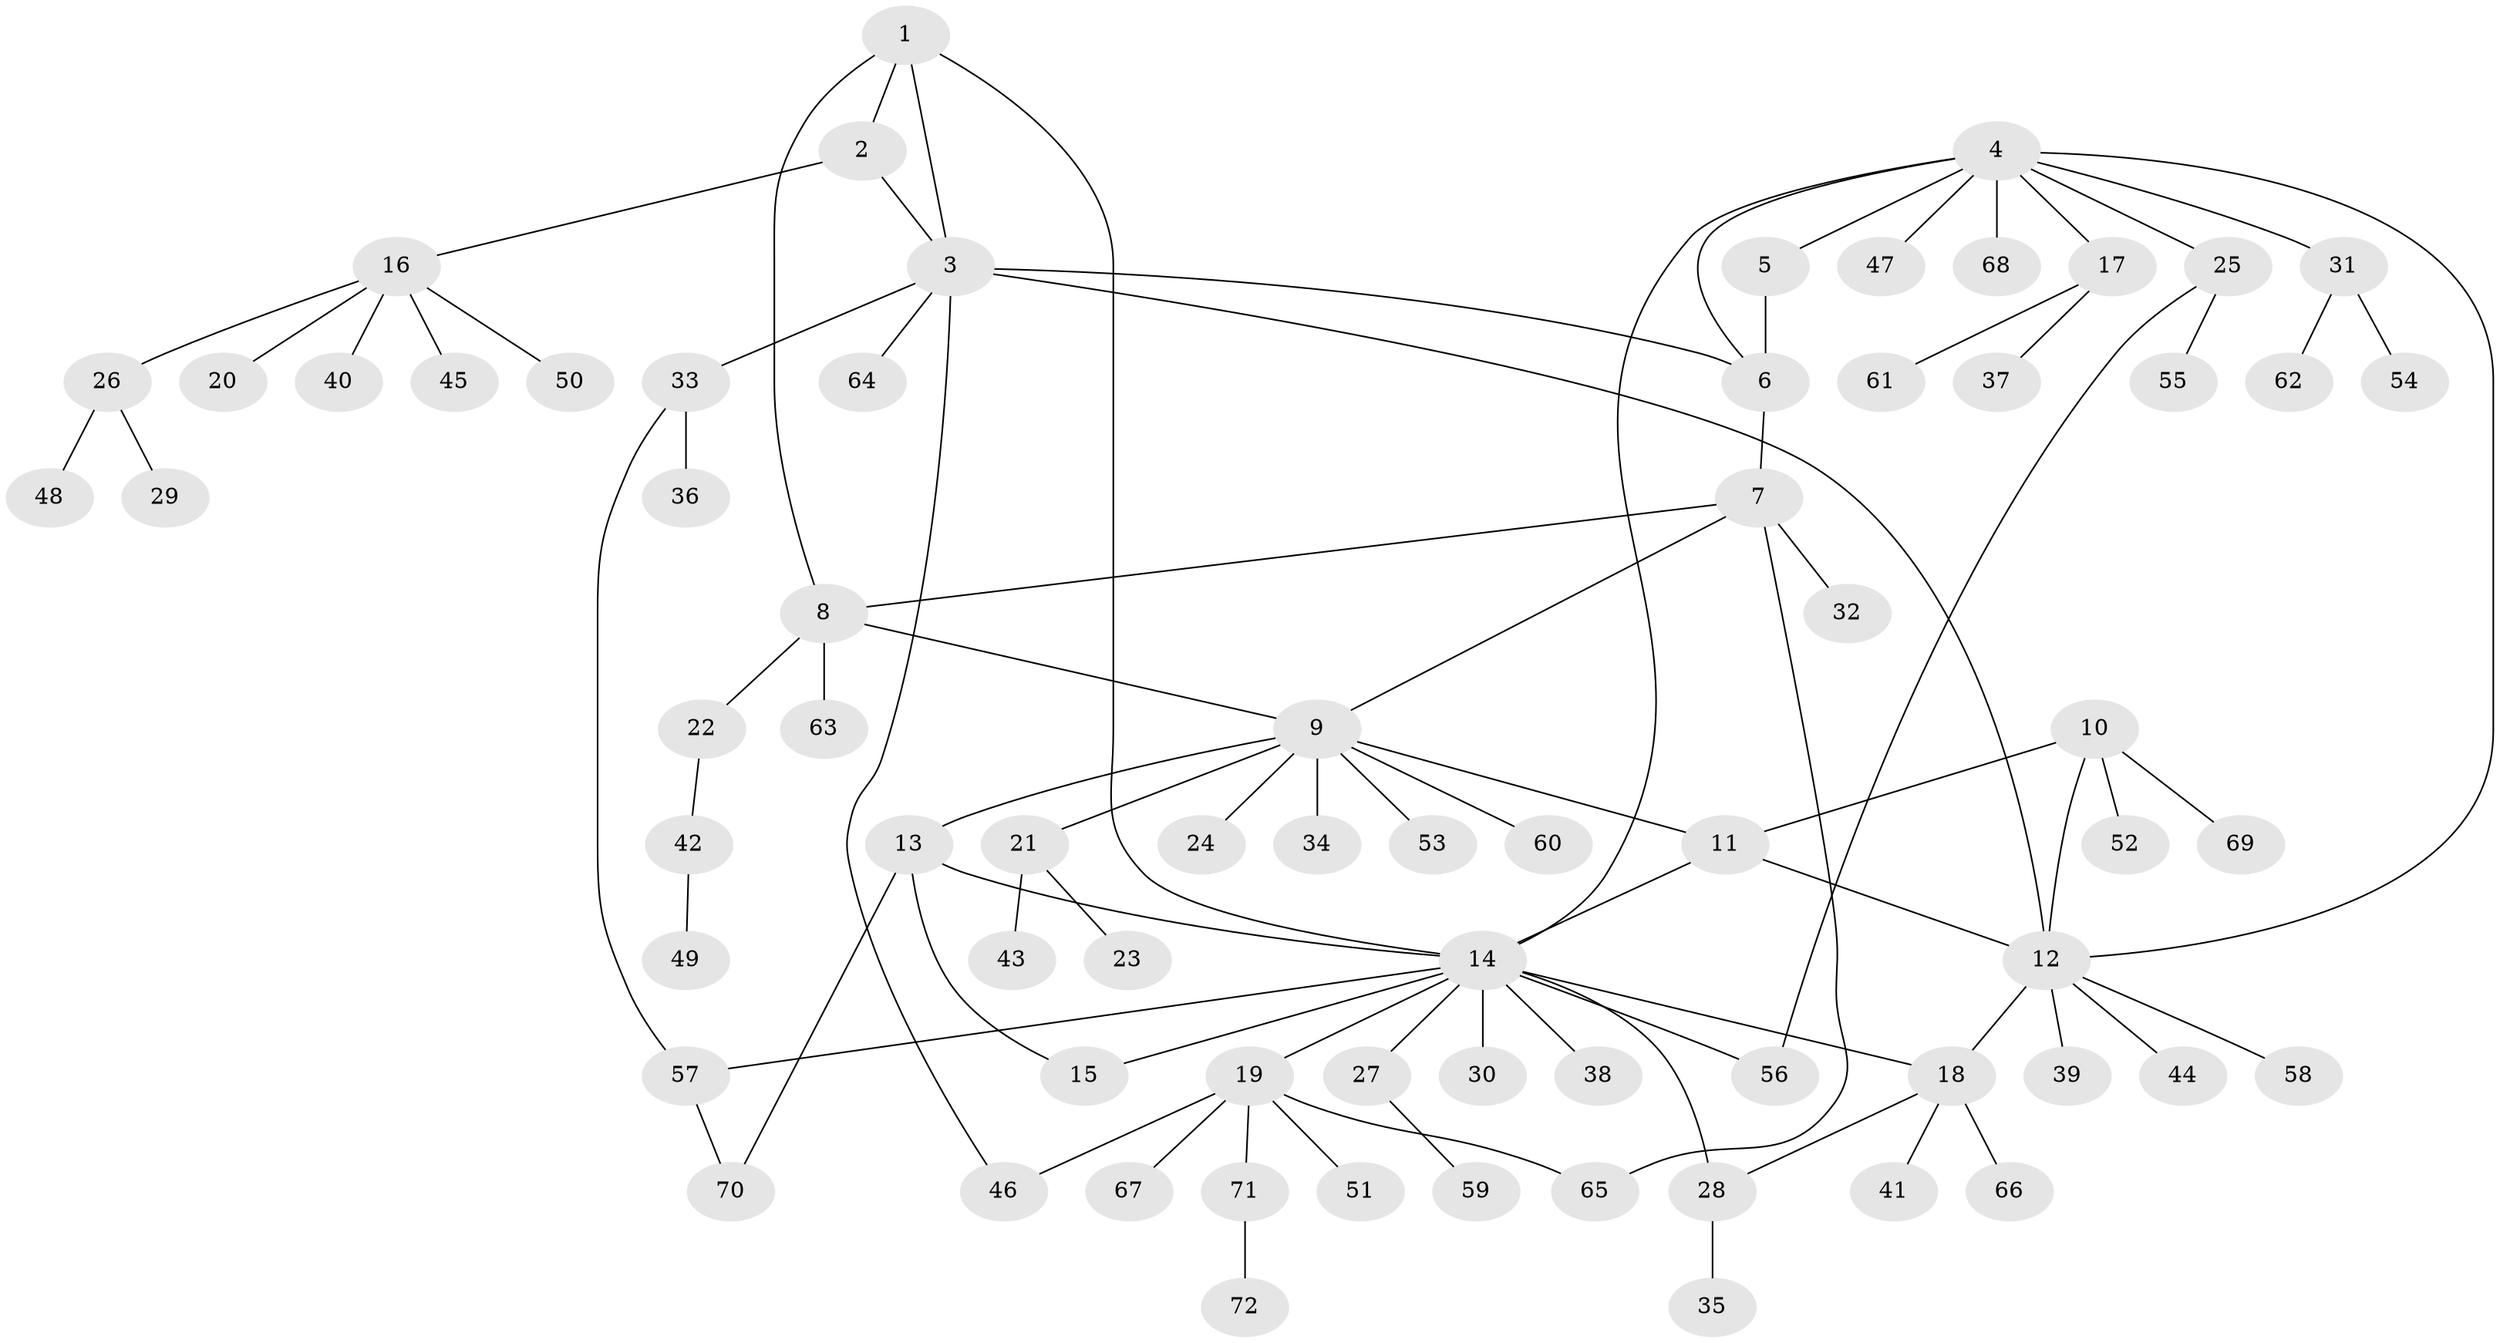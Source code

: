 // coarse degree distribution, {7: 0.07692307692307693, 10: 0.038461538461538464, 2: 0.1346153846153846, 4: 0.07692307692307693, 3: 0.07692307692307693, 16: 0.019230769230769232, 1: 0.5769230769230769}
// Generated by graph-tools (version 1.1) at 2025/52/02/27/25 19:52:13]
// undirected, 72 vertices, 89 edges
graph export_dot {
graph [start="1"]
  node [color=gray90,style=filled];
  1;
  2;
  3;
  4;
  5;
  6;
  7;
  8;
  9;
  10;
  11;
  12;
  13;
  14;
  15;
  16;
  17;
  18;
  19;
  20;
  21;
  22;
  23;
  24;
  25;
  26;
  27;
  28;
  29;
  30;
  31;
  32;
  33;
  34;
  35;
  36;
  37;
  38;
  39;
  40;
  41;
  42;
  43;
  44;
  45;
  46;
  47;
  48;
  49;
  50;
  51;
  52;
  53;
  54;
  55;
  56;
  57;
  58;
  59;
  60;
  61;
  62;
  63;
  64;
  65;
  66;
  67;
  68;
  69;
  70;
  71;
  72;
  1 -- 2;
  1 -- 3;
  1 -- 8;
  1 -- 14;
  2 -- 3;
  2 -- 16;
  3 -- 6;
  3 -- 12;
  3 -- 33;
  3 -- 46;
  3 -- 64;
  4 -- 5;
  4 -- 6;
  4 -- 12;
  4 -- 14;
  4 -- 17;
  4 -- 25;
  4 -- 31;
  4 -- 47;
  4 -- 68;
  5 -- 6;
  6 -- 7;
  7 -- 8;
  7 -- 9;
  7 -- 32;
  7 -- 65;
  8 -- 9;
  8 -- 22;
  8 -- 63;
  9 -- 11;
  9 -- 13;
  9 -- 21;
  9 -- 24;
  9 -- 34;
  9 -- 53;
  9 -- 60;
  10 -- 11;
  10 -- 12;
  10 -- 52;
  10 -- 69;
  11 -- 12;
  11 -- 14;
  12 -- 18;
  12 -- 39;
  12 -- 44;
  12 -- 58;
  13 -- 14;
  13 -- 15;
  13 -- 70;
  14 -- 15;
  14 -- 18;
  14 -- 19;
  14 -- 27;
  14 -- 28;
  14 -- 30;
  14 -- 38;
  14 -- 56;
  14 -- 57;
  16 -- 20;
  16 -- 26;
  16 -- 40;
  16 -- 45;
  16 -- 50;
  17 -- 37;
  17 -- 61;
  18 -- 28;
  18 -- 41;
  18 -- 66;
  19 -- 46;
  19 -- 51;
  19 -- 65;
  19 -- 67;
  19 -- 71;
  21 -- 23;
  21 -- 43;
  22 -- 42;
  25 -- 55;
  25 -- 56;
  26 -- 29;
  26 -- 48;
  27 -- 59;
  28 -- 35;
  31 -- 54;
  31 -- 62;
  33 -- 36;
  33 -- 57;
  42 -- 49;
  57 -- 70;
  71 -- 72;
}
